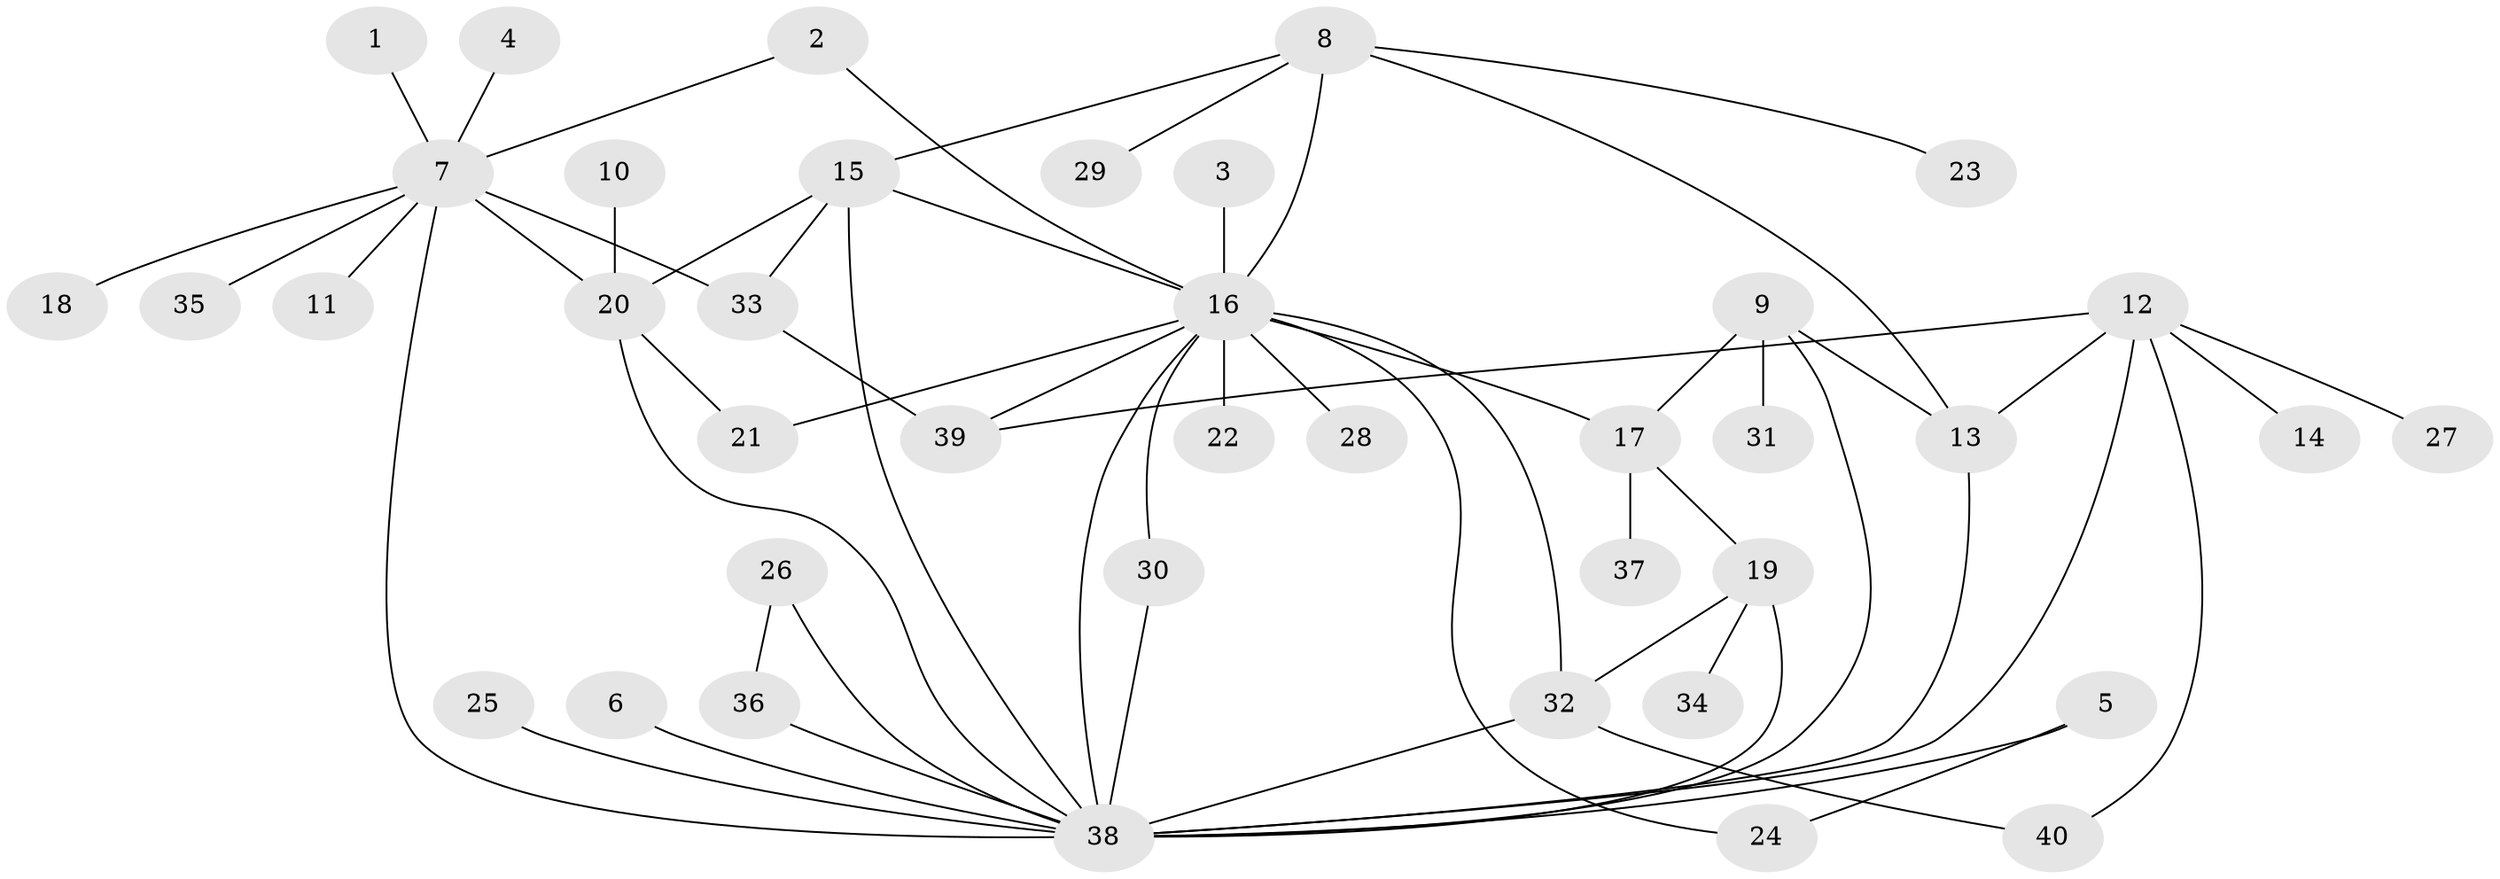 // original degree distribution, {17: 0.015151515151515152, 22: 0.015151515151515152, 3: 0.12121212121212122, 12: 0.015151515151515152, 2: 0.21212121212121213, 1: 0.4696969696969697, 4: 0.07575757575757576, 8: 0.030303030303030304, 5: 0.015151515151515152, 7: 0.015151515151515152, 6: 0.015151515151515152}
// Generated by graph-tools (version 1.1) at 2025/36/03/04/25 23:36:42]
// undirected, 40 vertices, 59 edges
graph export_dot {
  node [color=gray90,style=filled];
  1;
  2;
  3;
  4;
  5;
  6;
  7;
  8;
  9;
  10;
  11;
  12;
  13;
  14;
  15;
  16;
  17;
  18;
  19;
  20;
  21;
  22;
  23;
  24;
  25;
  26;
  27;
  28;
  29;
  30;
  31;
  32;
  33;
  34;
  35;
  36;
  37;
  38;
  39;
  40;
  1 -- 7 [weight=1.0];
  2 -- 7 [weight=1.0];
  2 -- 16 [weight=1.0];
  3 -- 16 [weight=1.0];
  4 -- 7 [weight=1.0];
  5 -- 24 [weight=1.0];
  5 -- 38 [weight=2.0];
  6 -- 38 [weight=1.0];
  7 -- 11 [weight=1.0];
  7 -- 18 [weight=1.0];
  7 -- 20 [weight=2.0];
  7 -- 33 [weight=1.0];
  7 -- 35 [weight=1.0];
  7 -- 38 [weight=1.0];
  8 -- 13 [weight=1.0];
  8 -- 15 [weight=1.0];
  8 -- 16 [weight=1.0];
  8 -- 23 [weight=1.0];
  8 -- 29 [weight=1.0];
  9 -- 13 [weight=1.0];
  9 -- 17 [weight=1.0];
  9 -- 31 [weight=1.0];
  9 -- 38 [weight=1.0];
  10 -- 20 [weight=1.0];
  12 -- 13 [weight=1.0];
  12 -- 14 [weight=1.0];
  12 -- 27 [weight=1.0];
  12 -- 38 [weight=1.0];
  12 -- 39 [weight=1.0];
  12 -- 40 [weight=1.0];
  13 -- 38 [weight=1.0];
  15 -- 16 [weight=1.0];
  15 -- 20 [weight=1.0];
  15 -- 33 [weight=1.0];
  15 -- 38 [weight=1.0];
  16 -- 17 [weight=2.0];
  16 -- 21 [weight=1.0];
  16 -- 22 [weight=1.0];
  16 -- 24 [weight=1.0];
  16 -- 28 [weight=1.0];
  16 -- 30 [weight=1.0];
  16 -- 32 [weight=1.0];
  16 -- 38 [weight=1.0];
  16 -- 39 [weight=1.0];
  17 -- 19 [weight=1.0];
  17 -- 37 [weight=1.0];
  19 -- 32 [weight=1.0];
  19 -- 34 [weight=1.0];
  19 -- 38 [weight=1.0];
  20 -- 21 [weight=1.0];
  20 -- 38 [weight=1.0];
  25 -- 38 [weight=1.0];
  26 -- 36 [weight=1.0];
  26 -- 38 [weight=1.0];
  30 -- 38 [weight=1.0];
  32 -- 38 [weight=1.0];
  32 -- 40 [weight=1.0];
  33 -- 39 [weight=1.0];
  36 -- 38 [weight=1.0];
}
